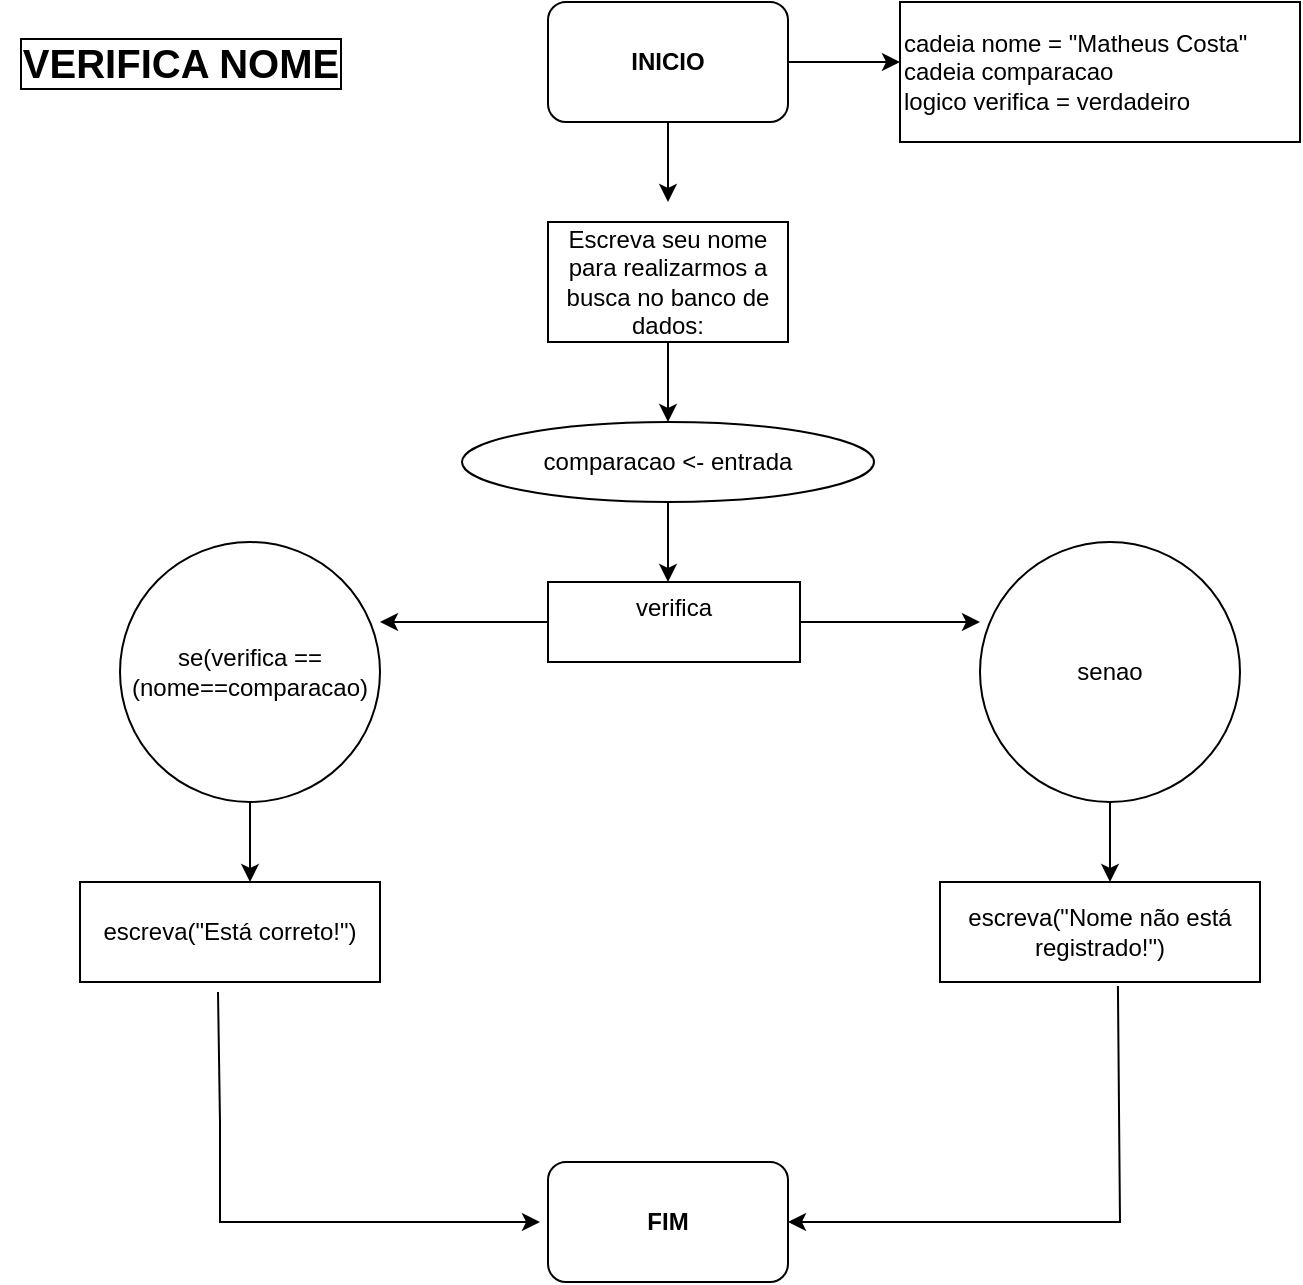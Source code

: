 <mxfile version="24.4.3" type="github">
  <diagram name="Página-1" id="Q4CVoRl8EXGw-IsRdLpL">
    <mxGraphModel dx="880" dy="468" grid="1" gridSize="10" guides="1" tooltips="1" connect="1" arrows="1" fold="1" page="1" pageScale="1" pageWidth="827" pageHeight="1169" math="0" shadow="0">
      <root>
        <mxCell id="0" />
        <mxCell id="1" parent="0" />
        <mxCell id="dOIm3IzeVwMRjAjJEMJG-2" style="edgeStyle=orthogonalEdgeStyle;rounded=0;orthogonalLoop=1;jettySize=auto;html=1;" edge="1" parent="1" source="dOIm3IzeVwMRjAjJEMJG-1">
          <mxGeometry relative="1" as="geometry">
            <mxPoint x="414" y="140" as="targetPoint" />
          </mxGeometry>
        </mxCell>
        <mxCell id="dOIm3IzeVwMRjAjJEMJG-4" style="edgeStyle=orthogonalEdgeStyle;rounded=0;orthogonalLoop=1;jettySize=auto;html=1;" edge="1" parent="1" source="dOIm3IzeVwMRjAjJEMJG-1">
          <mxGeometry relative="1" as="geometry">
            <mxPoint x="530" y="70" as="targetPoint" />
          </mxGeometry>
        </mxCell>
        <mxCell id="dOIm3IzeVwMRjAjJEMJG-1" value="&lt;b&gt;INICIO&lt;/b&gt;" style="rounded=1;whiteSpace=wrap;html=1;" vertex="1" parent="1">
          <mxGeometry x="354" y="40" width="120" height="60" as="geometry" />
        </mxCell>
        <mxCell id="dOIm3IzeVwMRjAjJEMJG-6" style="edgeStyle=orthogonalEdgeStyle;rounded=0;orthogonalLoop=1;jettySize=auto;html=1;" edge="1" parent="1" source="dOIm3IzeVwMRjAjJEMJG-3">
          <mxGeometry relative="1" as="geometry">
            <mxPoint x="414" y="250" as="targetPoint" />
          </mxGeometry>
        </mxCell>
        <mxCell id="dOIm3IzeVwMRjAjJEMJG-3" value="Escreva seu nome para realizarmos a busca no banco de dados:" style="rounded=0;whiteSpace=wrap;html=1;" vertex="1" parent="1">
          <mxGeometry x="354" y="150" width="120" height="60" as="geometry" />
        </mxCell>
        <mxCell id="dOIm3IzeVwMRjAjJEMJG-5" value="cadeia nome = &quot;Matheus Costa&quot;&lt;div&gt;cadeia comparacao&lt;/div&gt;&lt;div&gt;logico verifica = verdadeiro&lt;/div&gt;" style="rounded=0;whiteSpace=wrap;html=1;align=left;" vertex="1" parent="1">
          <mxGeometry x="530" y="40" width="200" height="70" as="geometry" />
        </mxCell>
        <mxCell id="dOIm3IzeVwMRjAjJEMJG-9" style="edgeStyle=orthogonalEdgeStyle;rounded=0;orthogonalLoop=1;jettySize=auto;html=1;" edge="1" parent="1" source="dOIm3IzeVwMRjAjJEMJG-8">
          <mxGeometry relative="1" as="geometry">
            <mxPoint x="414" y="330" as="targetPoint" />
          </mxGeometry>
        </mxCell>
        <mxCell id="dOIm3IzeVwMRjAjJEMJG-8" value="comparacao &amp;lt;- entrada" style="ellipse;whiteSpace=wrap;html=1;" vertex="1" parent="1">
          <mxGeometry x="311" y="250" width="206" height="40" as="geometry" />
        </mxCell>
        <mxCell id="dOIm3IzeVwMRjAjJEMJG-11" style="edgeStyle=orthogonalEdgeStyle;rounded=0;orthogonalLoop=1;jettySize=auto;html=1;" edge="1" parent="1" source="dOIm3IzeVwMRjAjJEMJG-10">
          <mxGeometry relative="1" as="geometry">
            <mxPoint x="270" y="350" as="targetPoint" />
          </mxGeometry>
        </mxCell>
        <mxCell id="dOIm3IzeVwMRjAjJEMJG-12" style="edgeStyle=orthogonalEdgeStyle;rounded=0;orthogonalLoop=1;jettySize=auto;html=1;" edge="1" parent="1" source="dOIm3IzeVwMRjAjJEMJG-10">
          <mxGeometry relative="1" as="geometry">
            <mxPoint x="570" y="350" as="targetPoint" />
          </mxGeometry>
        </mxCell>
        <mxCell id="dOIm3IzeVwMRjAjJEMJG-10" value="verifica&lt;div&gt;&lt;br&gt;&lt;/div&gt;" style="rounded=0;whiteSpace=wrap;html=1;" vertex="1" parent="1">
          <mxGeometry x="354" y="330" width="126" height="40" as="geometry" />
        </mxCell>
        <mxCell id="dOIm3IzeVwMRjAjJEMJG-16" style="edgeStyle=orthogonalEdgeStyle;rounded=0;orthogonalLoop=1;jettySize=auto;html=1;" edge="1" parent="1" source="dOIm3IzeVwMRjAjJEMJG-13">
          <mxGeometry relative="1" as="geometry">
            <mxPoint x="205" y="480" as="targetPoint" />
          </mxGeometry>
        </mxCell>
        <mxCell id="dOIm3IzeVwMRjAjJEMJG-13" value="se(verifica == (nome==comparacao)" style="ellipse;whiteSpace=wrap;html=1;aspect=fixed;" vertex="1" parent="1">
          <mxGeometry x="140" y="310" width="130" height="130" as="geometry" />
        </mxCell>
        <mxCell id="dOIm3IzeVwMRjAjJEMJG-17" style="edgeStyle=orthogonalEdgeStyle;rounded=0;orthogonalLoop=1;jettySize=auto;html=1;" edge="1" parent="1" source="dOIm3IzeVwMRjAjJEMJG-15">
          <mxGeometry relative="1" as="geometry">
            <mxPoint x="635" y="480" as="targetPoint" />
          </mxGeometry>
        </mxCell>
        <mxCell id="dOIm3IzeVwMRjAjJEMJG-15" value="senao" style="ellipse;whiteSpace=wrap;html=1;aspect=fixed;" vertex="1" parent="1">
          <mxGeometry x="570" y="310" width="130" height="130" as="geometry" />
        </mxCell>
        <mxCell id="dOIm3IzeVwMRjAjJEMJG-18" value="escreva(&quot;Está correto!&quot;)" style="rounded=0;whiteSpace=wrap;html=1;" vertex="1" parent="1">
          <mxGeometry x="120" y="480" width="150" height="50" as="geometry" />
        </mxCell>
        <mxCell id="dOIm3IzeVwMRjAjJEMJG-19" value="escreva(&quot;Nome não está registrado!&quot;)" style="rounded=0;whiteSpace=wrap;html=1;" vertex="1" parent="1">
          <mxGeometry x="550" y="480" width="160" height="50" as="geometry" />
        </mxCell>
        <mxCell id="dOIm3IzeVwMRjAjJEMJG-21" value="" style="endArrow=classic;html=1;rounded=0;exitX=0.46;exitY=1.1;exitDx=0;exitDy=0;exitPerimeter=0;" edge="1" parent="1" source="dOIm3IzeVwMRjAjJEMJG-18">
          <mxGeometry width="50" height="50" relative="1" as="geometry">
            <mxPoint x="330" y="470" as="sourcePoint" />
            <mxPoint x="350" y="650" as="targetPoint" />
            <Array as="points">
              <mxPoint x="190" y="600" />
              <mxPoint x="190" y="650" />
            </Array>
          </mxGeometry>
        </mxCell>
        <mxCell id="dOIm3IzeVwMRjAjJEMJG-22" value="" style="endArrow=classic;html=1;rounded=0;entryX=1;entryY=0.5;entryDx=0;entryDy=0;exitX=0.556;exitY=1.04;exitDx=0;exitDy=0;exitPerimeter=0;" edge="1" parent="1" source="dOIm3IzeVwMRjAjJEMJG-19" target="dOIm3IzeVwMRjAjJEMJG-23">
          <mxGeometry width="50" height="50" relative="1" as="geometry">
            <mxPoint x="650" y="550" as="sourcePoint" />
            <mxPoint x="410" y="610" as="targetPoint" />
            <Array as="points">
              <mxPoint x="640" y="650" />
            </Array>
          </mxGeometry>
        </mxCell>
        <mxCell id="dOIm3IzeVwMRjAjJEMJG-23" value="&lt;b&gt;FIM&lt;/b&gt;" style="rounded=1;whiteSpace=wrap;html=1;" vertex="1" parent="1">
          <mxGeometry x="354" y="620" width="120" height="60" as="geometry" />
        </mxCell>
        <mxCell id="dOIm3IzeVwMRjAjJEMJG-24" value="&lt;font style=&quot;font-size: 20px;&quot;&gt;&lt;span&gt;VERIFICA NOME&lt;/span&gt;&lt;/font&gt;" style="text;html=1;align=center;verticalAlign=middle;resizable=0;points=[];autosize=1;strokeColor=none;fillColor=none;labelBackgroundColor=default;textShadow=0;labelBorderColor=default;fontStyle=1" vertex="1" parent="1">
          <mxGeometry x="80" y="50" width="180" height="40" as="geometry" />
        </mxCell>
      </root>
    </mxGraphModel>
  </diagram>
</mxfile>
